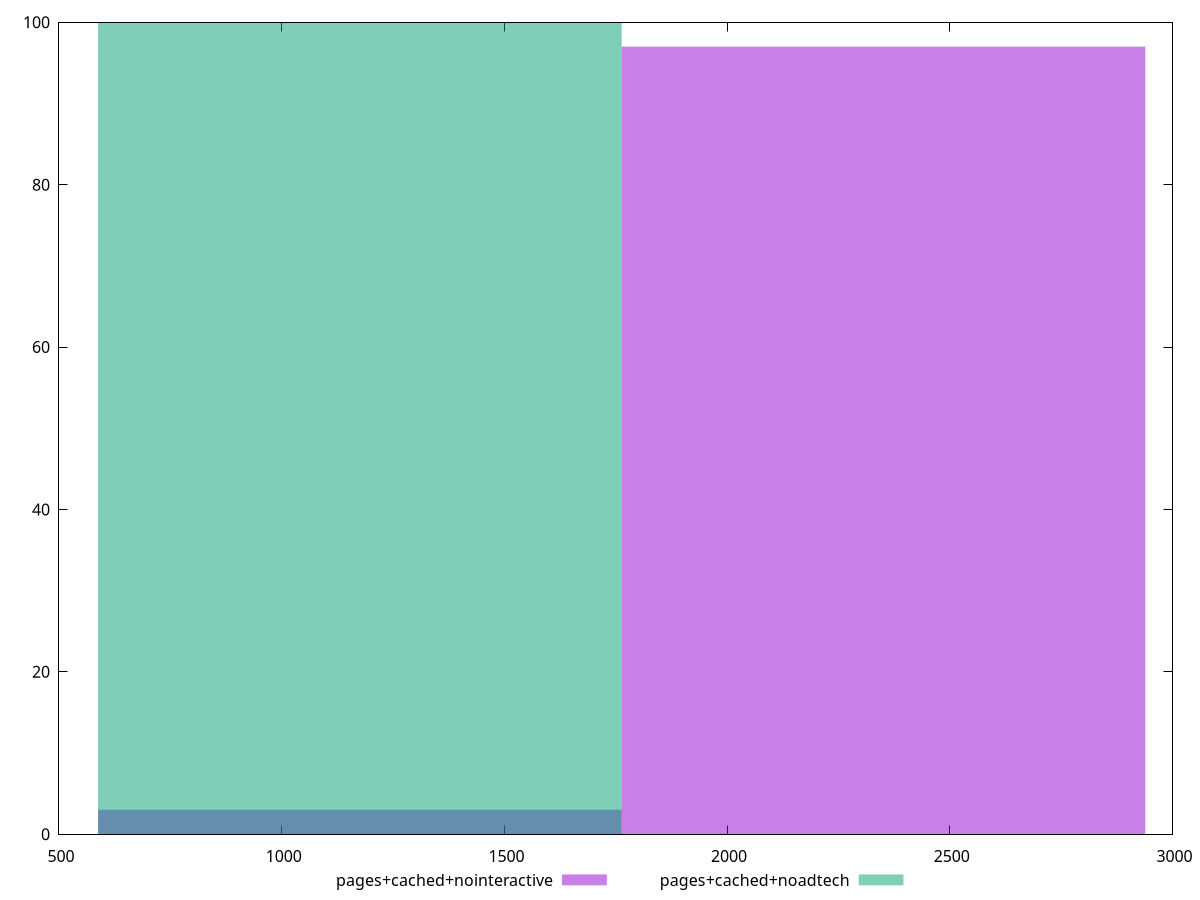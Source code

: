 reset
set terminal svg size 640, 500 enhanced background rgb 'white'
set output "report_00007_2020-12-11T15:55:29.892Z/mainthread-work-breakdown/comparison/histogram/3_vs_4.svg"

$pagesCachedNointeractive <<EOF
2351.1300815279824 97
1175.5650407639912 3
EOF

$pagesCachedNoadtech <<EOF
1175.5650407639912 100
EOF

set key outside below
set boxwidth 1175.5650407639912
set yrange [0:100]
set style fill transparent solid 0.5 noborder

plot \
  $pagesCachedNointeractive title "pages+cached+nointeractive" with boxes, \
  $pagesCachedNoadtech title "pages+cached+noadtech" with boxes, \


reset